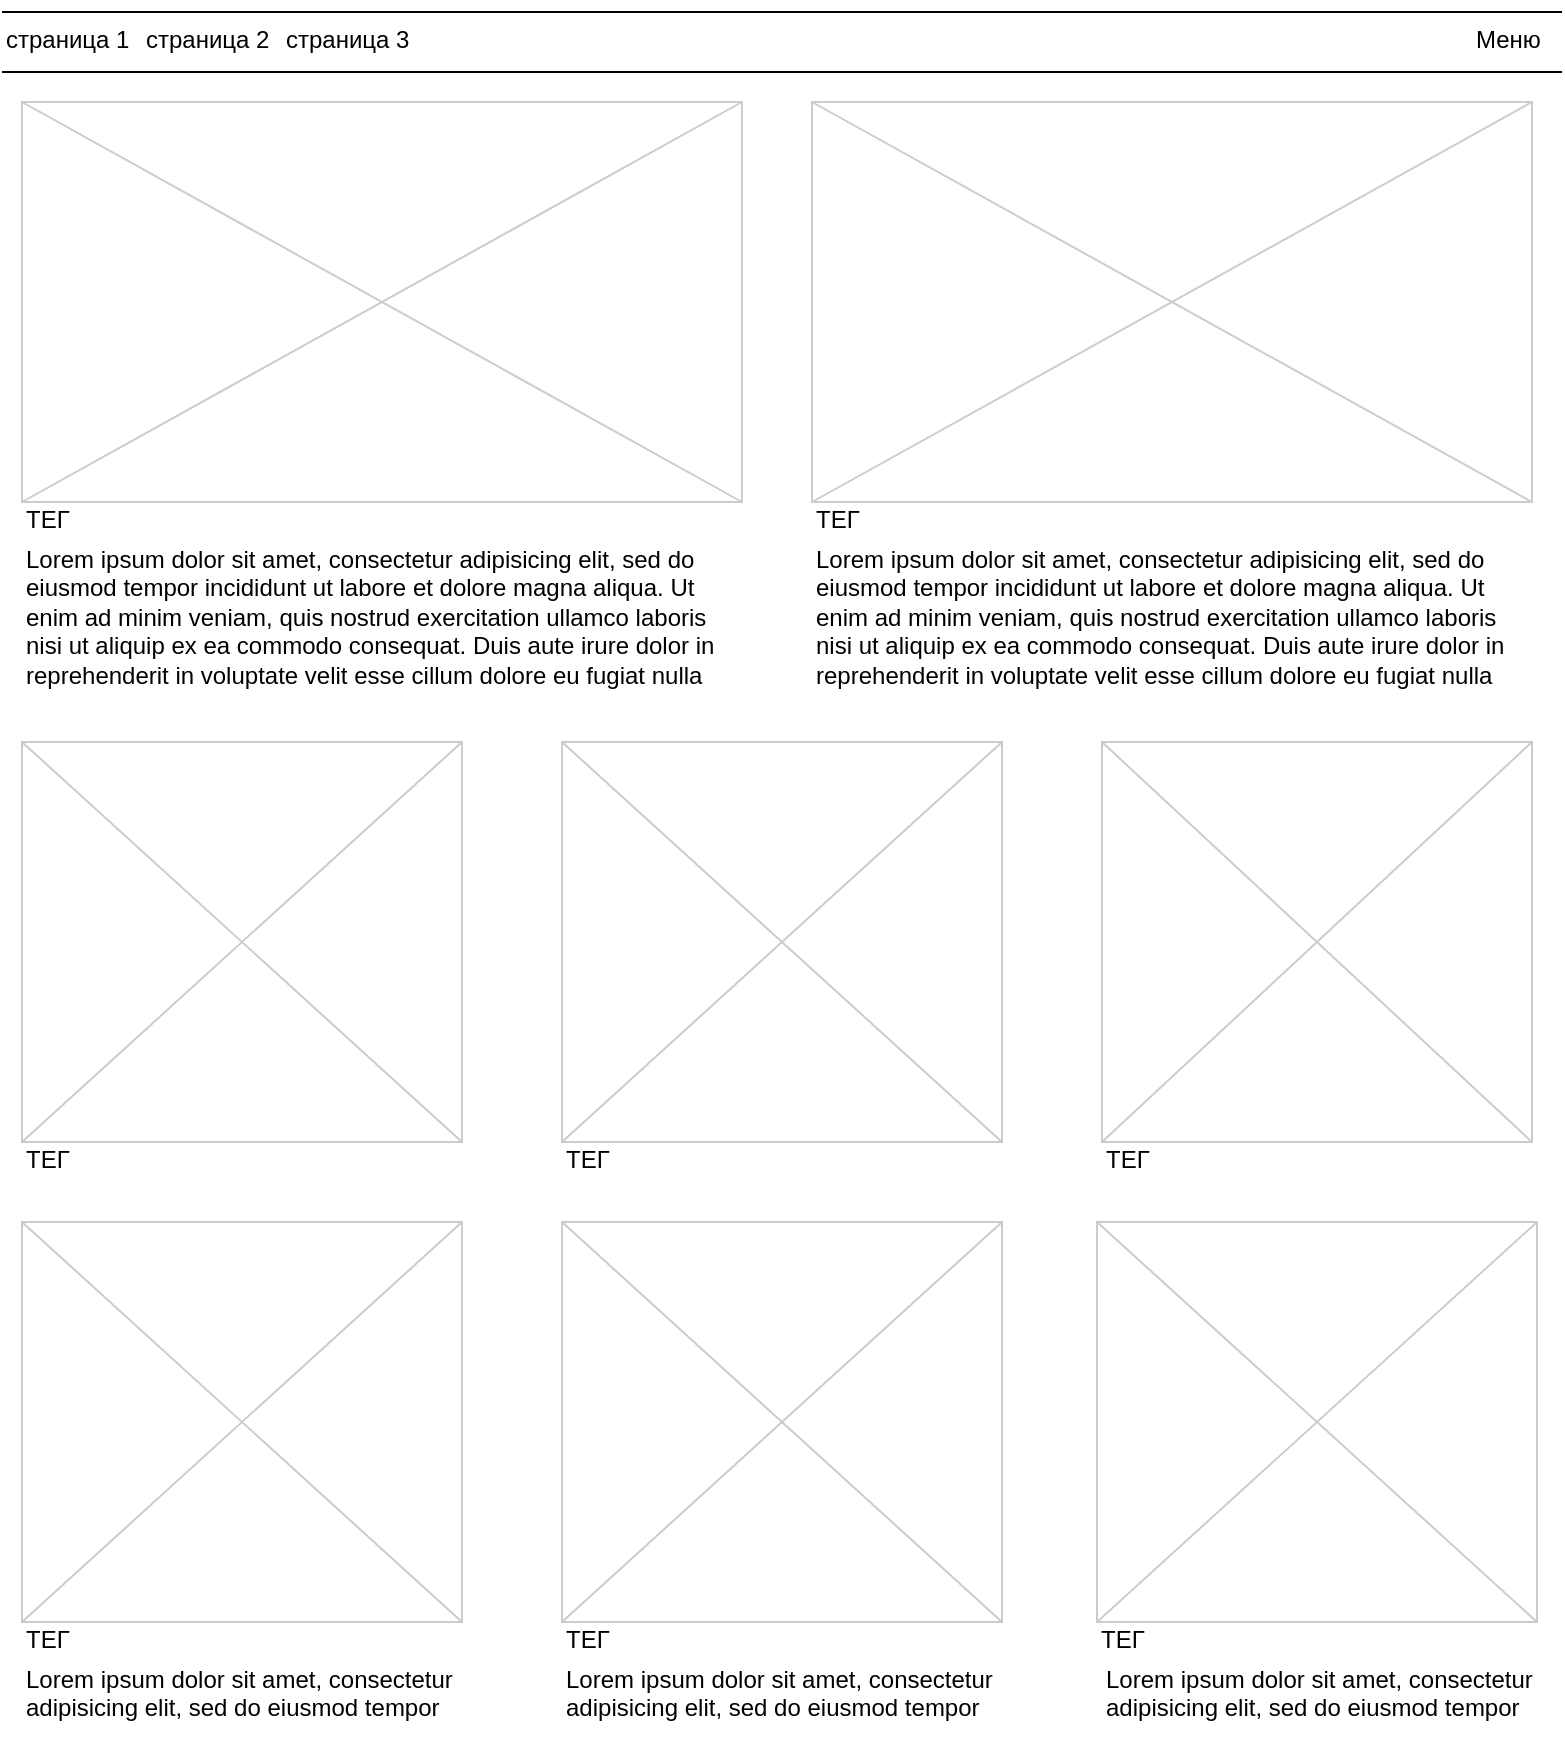 <mxfile version="24.4.8" type="device">
  <diagram name="Page-1" id="f1b7ffb7-ca1e-a977-7cf5-a751b3c06c05">
    <mxGraphModel dx="1688" dy="926" grid="1" gridSize="10" guides="1" tooltips="1" connect="1" arrows="1" fold="1" page="1" pageScale="1" pageWidth="826" pageHeight="1169" background="#ffffff" math="0" shadow="0">
      <root>
        <mxCell id="0" />
        <mxCell id="1" parent="0" />
        <mxCell id="3" value="" style="line;strokeWidth=1" parent="1" vertex="1">
          <mxGeometry x="20" y="60" width="780" height="10" as="geometry" />
        </mxCell>
        <mxCell id="4" value="" style="line;strokeWidth=1" parent="1" vertex="1">
          <mxGeometry x="20" y="90" width="780" height="10" as="geometry" />
        </mxCell>
        <mxCell id="5" value="страница 1" style="text;spacingTop=-5;" parent="1" vertex="1">
          <mxGeometry x="20" y="70" width="70" height="20" as="geometry" />
        </mxCell>
        <mxCell id="11" value="Меню" style="text;spacingTop=-5;" parent="1" vertex="1">
          <mxGeometry x="755" y="70.0" width="30" height="20" as="geometry" />
        </mxCell>
        <mxCell id="25" value="" style="verticalLabelPosition=bottom;verticalAlign=top;strokeWidth=1;shape=mxgraph.mockup.graphics.iconGrid;strokeColor=#CCCCCC;gridSize=1,1;" parent="1" vertex="1">
          <mxGeometry x="30" y="110" width="360" height="200" as="geometry" />
        </mxCell>
        <mxCell id="47" value="ТЕГ" style="text;spacingTop=-5;" parent="1" vertex="1">
          <mxGeometry x="30" y="310" width="30" height="20" as="geometry" />
        </mxCell>
        <mxCell id="xHB5oedgrdrLNiXIMT1K-62" value="страница 2" style="text;spacingTop=-5;" vertex="1" parent="1">
          <mxGeometry x="90" y="70" width="70" height="20" as="geometry" />
        </mxCell>
        <mxCell id="xHB5oedgrdrLNiXIMT1K-63" value="страница 3" style="text;spacingTop=-5;" vertex="1" parent="1">
          <mxGeometry x="160" y="70" width="70" height="20" as="geometry" />
        </mxCell>
        <mxCell id="xHB5oedgrdrLNiXIMT1K-64" value="" style="verticalLabelPosition=bottom;verticalAlign=top;strokeWidth=1;shape=mxgraph.mockup.graphics.iconGrid;strokeColor=#CCCCCC;gridSize=1,1;" vertex="1" parent="1">
          <mxGeometry x="425" y="110" width="360" height="200" as="geometry" />
        </mxCell>
        <mxCell id="xHB5oedgrdrLNiXIMT1K-65" value="ТЕГ" style="text;spacingTop=-5;" vertex="1" parent="1">
          <mxGeometry x="425" y="310" width="30" height="20" as="geometry" />
        </mxCell>
        <mxCell id="xHB5oedgrdrLNiXIMT1K-66" value="Lorem ipsum dolor sit amet, consectetur adipisicing elit, sed do eiusmod tempor incididunt ut labore et dolore magna aliqua. Ut enim ad minim veniam, quis nostrud exercitation ullamco laboris nisi ut aliquip ex ea commodo consequat. Duis aute irure dolor in reprehenderit in voluptate velit esse cillum dolore eu fugiat nulla " style="text;spacingTop=-5;whiteSpace=wrap;align=left" vertex="1" parent="1">
          <mxGeometry x="30" y="330" width="360" height="80" as="geometry" />
        </mxCell>
        <mxCell id="xHB5oedgrdrLNiXIMT1K-67" value="Lorem ipsum dolor sit amet, consectetur adipisicing elit, sed do eiusmod tempor incididunt ut labore et dolore magna aliqua. Ut enim ad minim veniam, quis nostrud exercitation ullamco laboris nisi ut aliquip ex ea commodo consequat. Duis aute irure dolor in reprehenderit in voluptate velit esse cillum dolore eu fugiat nulla " style="text;spacingTop=-5;whiteSpace=wrap;align=left" vertex="1" parent="1">
          <mxGeometry x="425" y="330" width="360" height="80" as="geometry" />
        </mxCell>
        <mxCell id="xHB5oedgrdrLNiXIMT1K-68" value="" style="verticalLabelPosition=bottom;verticalAlign=top;strokeWidth=1;shape=mxgraph.mockup.graphics.iconGrid;strokeColor=#CCCCCC;gridSize=1,1;" vertex="1" parent="1">
          <mxGeometry x="30" y="430" width="220" height="200" as="geometry" />
        </mxCell>
        <mxCell id="xHB5oedgrdrLNiXIMT1K-72" value="" style="verticalLabelPosition=bottom;verticalAlign=top;strokeWidth=1;shape=mxgraph.mockup.graphics.iconGrid;strokeColor=#CCCCCC;gridSize=1,1;" vertex="1" parent="1">
          <mxGeometry x="570" y="430" width="215" height="200" as="geometry" />
        </mxCell>
        <mxCell id="xHB5oedgrdrLNiXIMT1K-73" value="" style="verticalLabelPosition=bottom;verticalAlign=top;strokeWidth=1;shape=mxgraph.mockup.graphics.iconGrid;strokeColor=#CCCCCC;gridSize=1,1;" vertex="1" parent="1">
          <mxGeometry x="300" y="430" width="220" height="200" as="geometry" />
        </mxCell>
        <mxCell id="xHB5oedgrdrLNiXIMT1K-74" value="ТЕГ" style="text;spacingTop=-5;" vertex="1" parent="1">
          <mxGeometry x="30" y="630" width="30" height="20" as="geometry" />
        </mxCell>
        <mxCell id="xHB5oedgrdrLNiXIMT1K-75" value="ТЕГ" style="text;spacingTop=-5;" vertex="1" parent="1">
          <mxGeometry x="300" y="630" width="30" height="20" as="geometry" />
        </mxCell>
        <mxCell id="xHB5oedgrdrLNiXIMT1K-76" value="ТЕГ" style="text;spacingTop=-5;" vertex="1" parent="1">
          <mxGeometry x="570" y="630" width="30" height="20" as="geometry" />
        </mxCell>
        <mxCell id="xHB5oedgrdrLNiXIMT1K-77" value="" style="verticalLabelPosition=bottom;verticalAlign=top;strokeWidth=1;shape=mxgraph.mockup.graphics.iconGrid;strokeColor=#CCCCCC;gridSize=1,1;" vertex="1" parent="1">
          <mxGeometry x="30" y="670" width="220" height="200" as="geometry" />
        </mxCell>
        <mxCell id="xHB5oedgrdrLNiXIMT1K-78" value="" style="verticalLabelPosition=bottom;verticalAlign=top;strokeWidth=1;shape=mxgraph.mockup.graphics.iconGrid;strokeColor=#CCCCCC;gridSize=1,1;" vertex="1" parent="1">
          <mxGeometry x="300" y="670" width="220" height="200" as="geometry" />
        </mxCell>
        <mxCell id="xHB5oedgrdrLNiXIMT1K-79" value="" style="verticalLabelPosition=bottom;verticalAlign=top;strokeWidth=1;shape=mxgraph.mockup.graphics.iconGrid;strokeColor=#CCCCCC;gridSize=1,1;" vertex="1" parent="1">
          <mxGeometry x="567.5" y="670" width="220" height="200" as="geometry" />
        </mxCell>
        <mxCell id="xHB5oedgrdrLNiXIMT1K-80" value="ТЕГ" style="text;spacingTop=-5;" vertex="1" parent="1">
          <mxGeometry x="30" y="870" width="30" height="20" as="geometry" />
        </mxCell>
        <mxCell id="xHB5oedgrdrLNiXIMT1K-82" value="ТЕГ" style="text;spacingTop=-5;" vertex="1" parent="1">
          <mxGeometry x="300" y="870" width="30" height="20" as="geometry" />
        </mxCell>
        <mxCell id="xHB5oedgrdrLNiXIMT1K-83" value="ТЕГ" style="text;spacingTop=-5;" vertex="1" parent="1">
          <mxGeometry x="567.5" y="870" width="30" height="20" as="geometry" />
        </mxCell>
        <mxCell id="xHB5oedgrdrLNiXIMT1K-84" value="Lorem ipsum dolor sit amet, consectetur adipisicing elit, sed do eiusmod tempor " style="text;spacingTop=-5;whiteSpace=wrap;align=left" vertex="1" parent="1">
          <mxGeometry x="30" y="890" width="220" height="40" as="geometry" />
        </mxCell>
        <mxCell id="xHB5oedgrdrLNiXIMT1K-85" value="Lorem ipsum dolor sit amet, consectetur adipisicing elit, sed do eiusmod tempor " style="text;spacingTop=-5;whiteSpace=wrap;align=left" vertex="1" parent="1">
          <mxGeometry x="300" y="890" width="220" height="40" as="geometry" />
        </mxCell>
        <mxCell id="xHB5oedgrdrLNiXIMT1K-86" value="Lorem ipsum dolor sit amet, consectetur adipisicing elit, sed do eiusmod tempor " style="text;spacingTop=-5;whiteSpace=wrap;align=left" vertex="1" parent="1">
          <mxGeometry x="570" y="890" width="220" height="40" as="geometry" />
        </mxCell>
      </root>
    </mxGraphModel>
  </diagram>
</mxfile>
